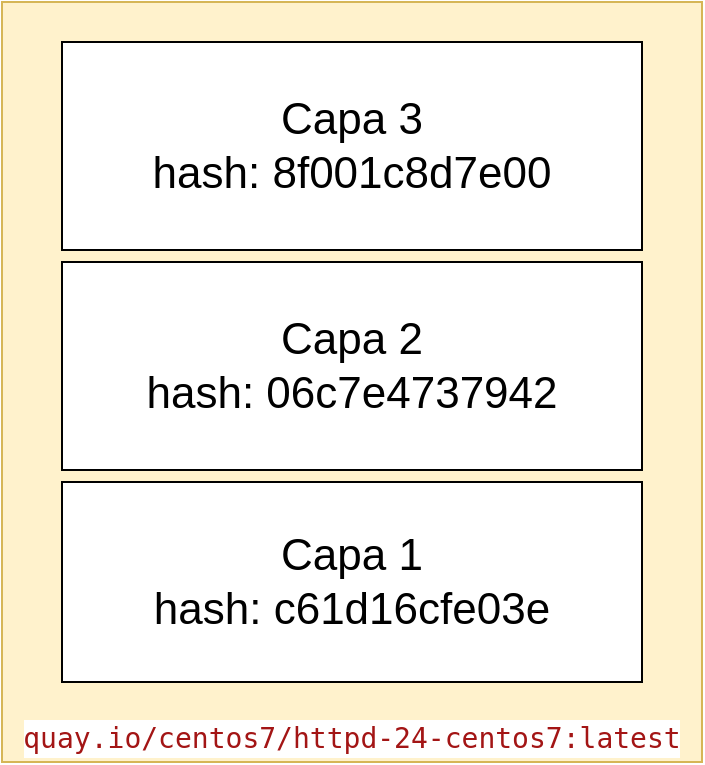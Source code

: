 <mxfile version="24.0.7" type="device">
  <diagram name="Página-1" id="QNrzKvdkZUiNf-F4cxl6">
    <mxGraphModel dx="1194" dy="685" grid="1" gridSize="10" guides="1" tooltips="1" connect="1" arrows="1" fold="1" page="1" pageScale="1" pageWidth="1169" pageHeight="827" math="0" shadow="0">
      <root>
        <mxCell id="0" />
        <mxCell id="1" parent="0" />
        <mxCell id="IdGpFHFMFsSPEDV2ob-z-1" value="&lt;div style=&quot;color: #000000;background-color: #ffffff;font-family: &#39;Droid Sans Mono&#39;, &#39;monospace&#39;, monospace;font-weight: normal;font-size: 14px;line-height: 19px;white-space: pre;&quot;&gt;&lt;div&gt;&lt;span style=&quot;color: #a31515;&quot;&gt;quay.io/centos7/httpd-24-centos7:latest&lt;/span&gt;&lt;/div&gt;&lt;/div&gt;" style="rounded=0;whiteSpace=wrap;html=1;fillColor=#fff2cc;strokeColor=#d6b656;verticalAlign=bottom;" parent="1" vertex="1">
          <mxGeometry x="240" y="210" width="350" height="380" as="geometry" />
        </mxCell>
        <mxCell id="IdGpFHFMFsSPEDV2ob-z-2" value="&lt;div style=&quot;font-size: 22px;&quot;&gt;Capa 1&lt;/div&gt;&lt;div style=&quot;font-size: 22px;&quot;&gt;hash: c61d16cfe03e&lt;/div&gt;" style="rounded=0;whiteSpace=wrap;html=1;align=center;fontSize=22;" parent="1" vertex="1">
          <mxGeometry x="270" y="450" width="290" height="100" as="geometry" />
        </mxCell>
        <mxCell id="IdGpFHFMFsSPEDV2ob-z-3" value="&lt;div style=&quot;font-size: 22px;&quot;&gt;Capa 2&lt;br style=&quot;font-size: 22px;&quot;&gt;&lt;/div&gt;&lt;div style=&quot;font-size: 22px;&quot;&gt;hash: 06c7e4737942&lt;/div&gt;" style="rounded=0;whiteSpace=wrap;html=1;align=center;fontSize=22;" parent="1" vertex="1">
          <mxGeometry x="270" y="340" width="290" height="104" as="geometry" />
        </mxCell>
        <mxCell id="IdGpFHFMFsSPEDV2ob-z-7" value="&lt;div style=&quot;font-size: 22px;&quot;&gt;Capa 3&lt;br style=&quot;font-size: 22px;&quot;&gt;&lt;/div&gt;&lt;div style=&quot;font-size: 22px;&quot;&gt;hash: 8f001c8d7e00&lt;/div&gt;" style="rounded=0;whiteSpace=wrap;html=1;align=center;fontSize=22;" parent="1" vertex="1">
          <mxGeometry x="270" y="230" width="290" height="104" as="geometry" />
        </mxCell>
      </root>
    </mxGraphModel>
  </diagram>
</mxfile>
